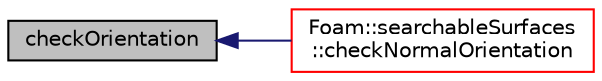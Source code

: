 digraph "checkOrientation"
{
  bgcolor="transparent";
  edge [fontname="Helvetica",fontsize="10",labelfontname="Helvetica",labelfontsize="10"];
  node [fontname="Helvetica",fontsize="10",shape=record];
  rankdir="LR";
  Node1 [label="checkOrientation",height=0.2,width=0.4,color="black", fillcolor="grey75", style="filled", fontcolor="black"];
  Node1 -> Node2 [dir="back",color="midnightblue",fontsize="10",style="solid",fontname="Helvetica"];
  Node2 [label="Foam::searchableSurfaces\l::checkNormalOrientation",height=0.2,width=0.4,color="red",URL="$a02328.html#abed4d723582bea3294a2e14ca21e0b60",tooltip="Are all (triangulated) surfaces consistent normal orientation. "];
}
